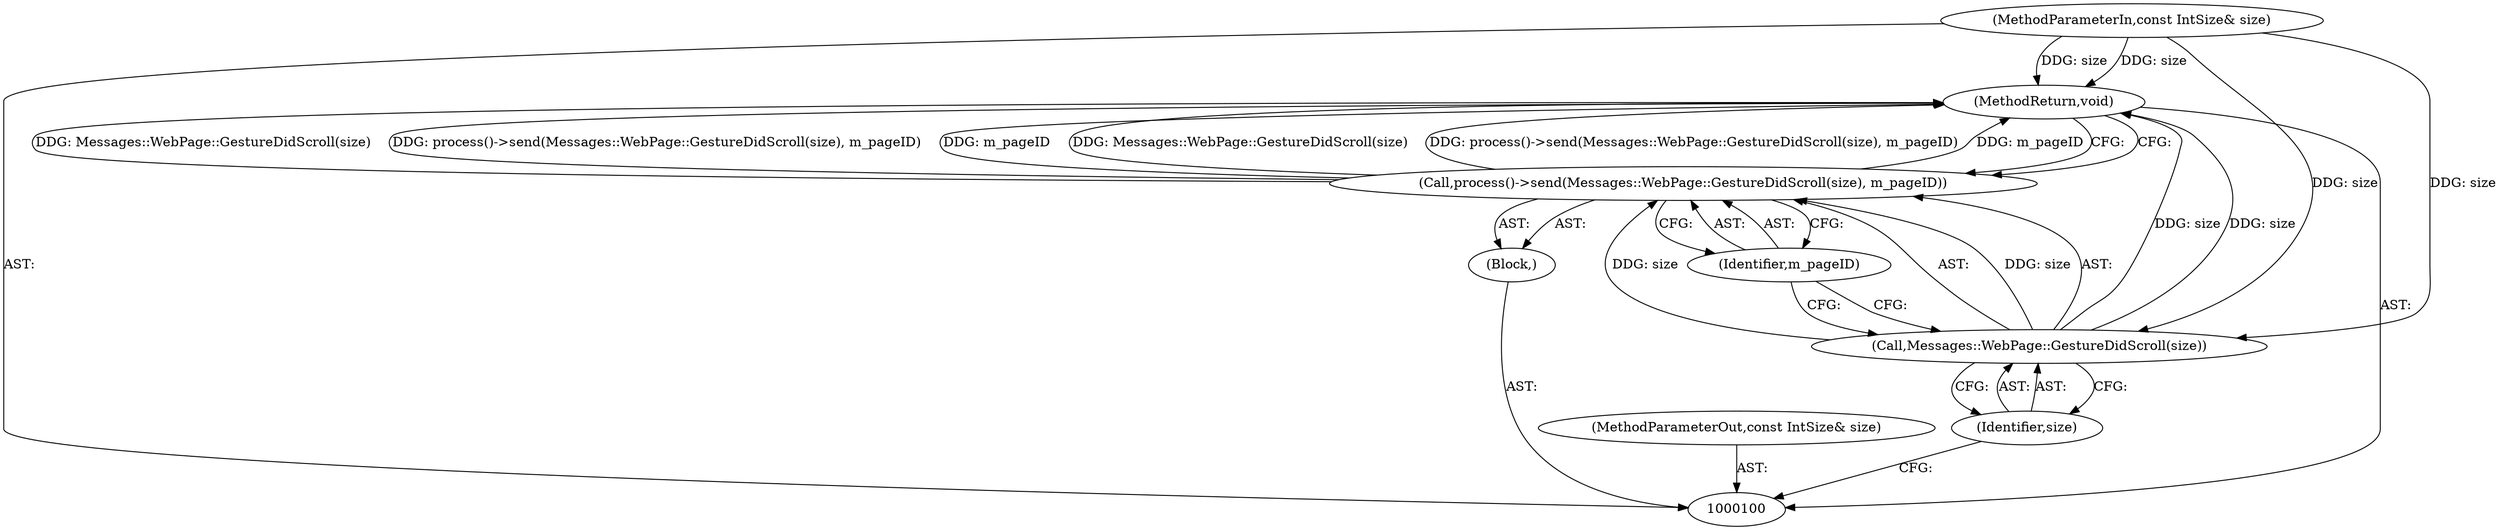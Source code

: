 digraph "1_Chrome_df831400bcb63db4259b5858281b1727ba972a2a" {
"1000107" [label="(MethodReturn,void)"];
"1000101" [label="(MethodParameterIn,const IntSize& size)"];
"1000121" [label="(MethodParameterOut,const IntSize& size)"];
"1000102" [label="(Block,)"];
"1000104" [label="(Call,Messages::WebPage::GestureDidScroll(size))"];
"1000103" [label="(Call,process()->send(Messages::WebPage::GestureDidScroll(size), m_pageID))"];
"1000105" [label="(Identifier,size)"];
"1000106" [label="(Identifier,m_pageID)"];
"1000107" -> "1000100"  [label="AST: "];
"1000107" -> "1000103"  [label="CFG: "];
"1000103" -> "1000107"  [label="DDG: Messages::WebPage::GestureDidScroll(size)"];
"1000103" -> "1000107"  [label="DDG: process()->send(Messages::WebPage::GestureDidScroll(size), m_pageID)"];
"1000103" -> "1000107"  [label="DDG: m_pageID"];
"1000104" -> "1000107"  [label="DDG: size"];
"1000101" -> "1000107"  [label="DDG: size"];
"1000101" -> "1000100"  [label="AST: "];
"1000101" -> "1000107"  [label="DDG: size"];
"1000101" -> "1000104"  [label="DDG: size"];
"1000121" -> "1000100"  [label="AST: "];
"1000102" -> "1000100"  [label="AST: "];
"1000103" -> "1000102"  [label="AST: "];
"1000104" -> "1000103"  [label="AST: "];
"1000104" -> "1000105"  [label="CFG: "];
"1000105" -> "1000104"  [label="AST: "];
"1000106" -> "1000104"  [label="CFG: "];
"1000104" -> "1000107"  [label="DDG: size"];
"1000104" -> "1000103"  [label="DDG: size"];
"1000101" -> "1000104"  [label="DDG: size"];
"1000103" -> "1000102"  [label="AST: "];
"1000103" -> "1000106"  [label="CFG: "];
"1000104" -> "1000103"  [label="AST: "];
"1000106" -> "1000103"  [label="AST: "];
"1000107" -> "1000103"  [label="CFG: "];
"1000103" -> "1000107"  [label="DDG: Messages::WebPage::GestureDidScroll(size)"];
"1000103" -> "1000107"  [label="DDG: process()->send(Messages::WebPage::GestureDidScroll(size), m_pageID)"];
"1000103" -> "1000107"  [label="DDG: m_pageID"];
"1000104" -> "1000103"  [label="DDG: size"];
"1000105" -> "1000104"  [label="AST: "];
"1000105" -> "1000100"  [label="CFG: "];
"1000104" -> "1000105"  [label="CFG: "];
"1000106" -> "1000103"  [label="AST: "];
"1000106" -> "1000104"  [label="CFG: "];
"1000103" -> "1000106"  [label="CFG: "];
}
